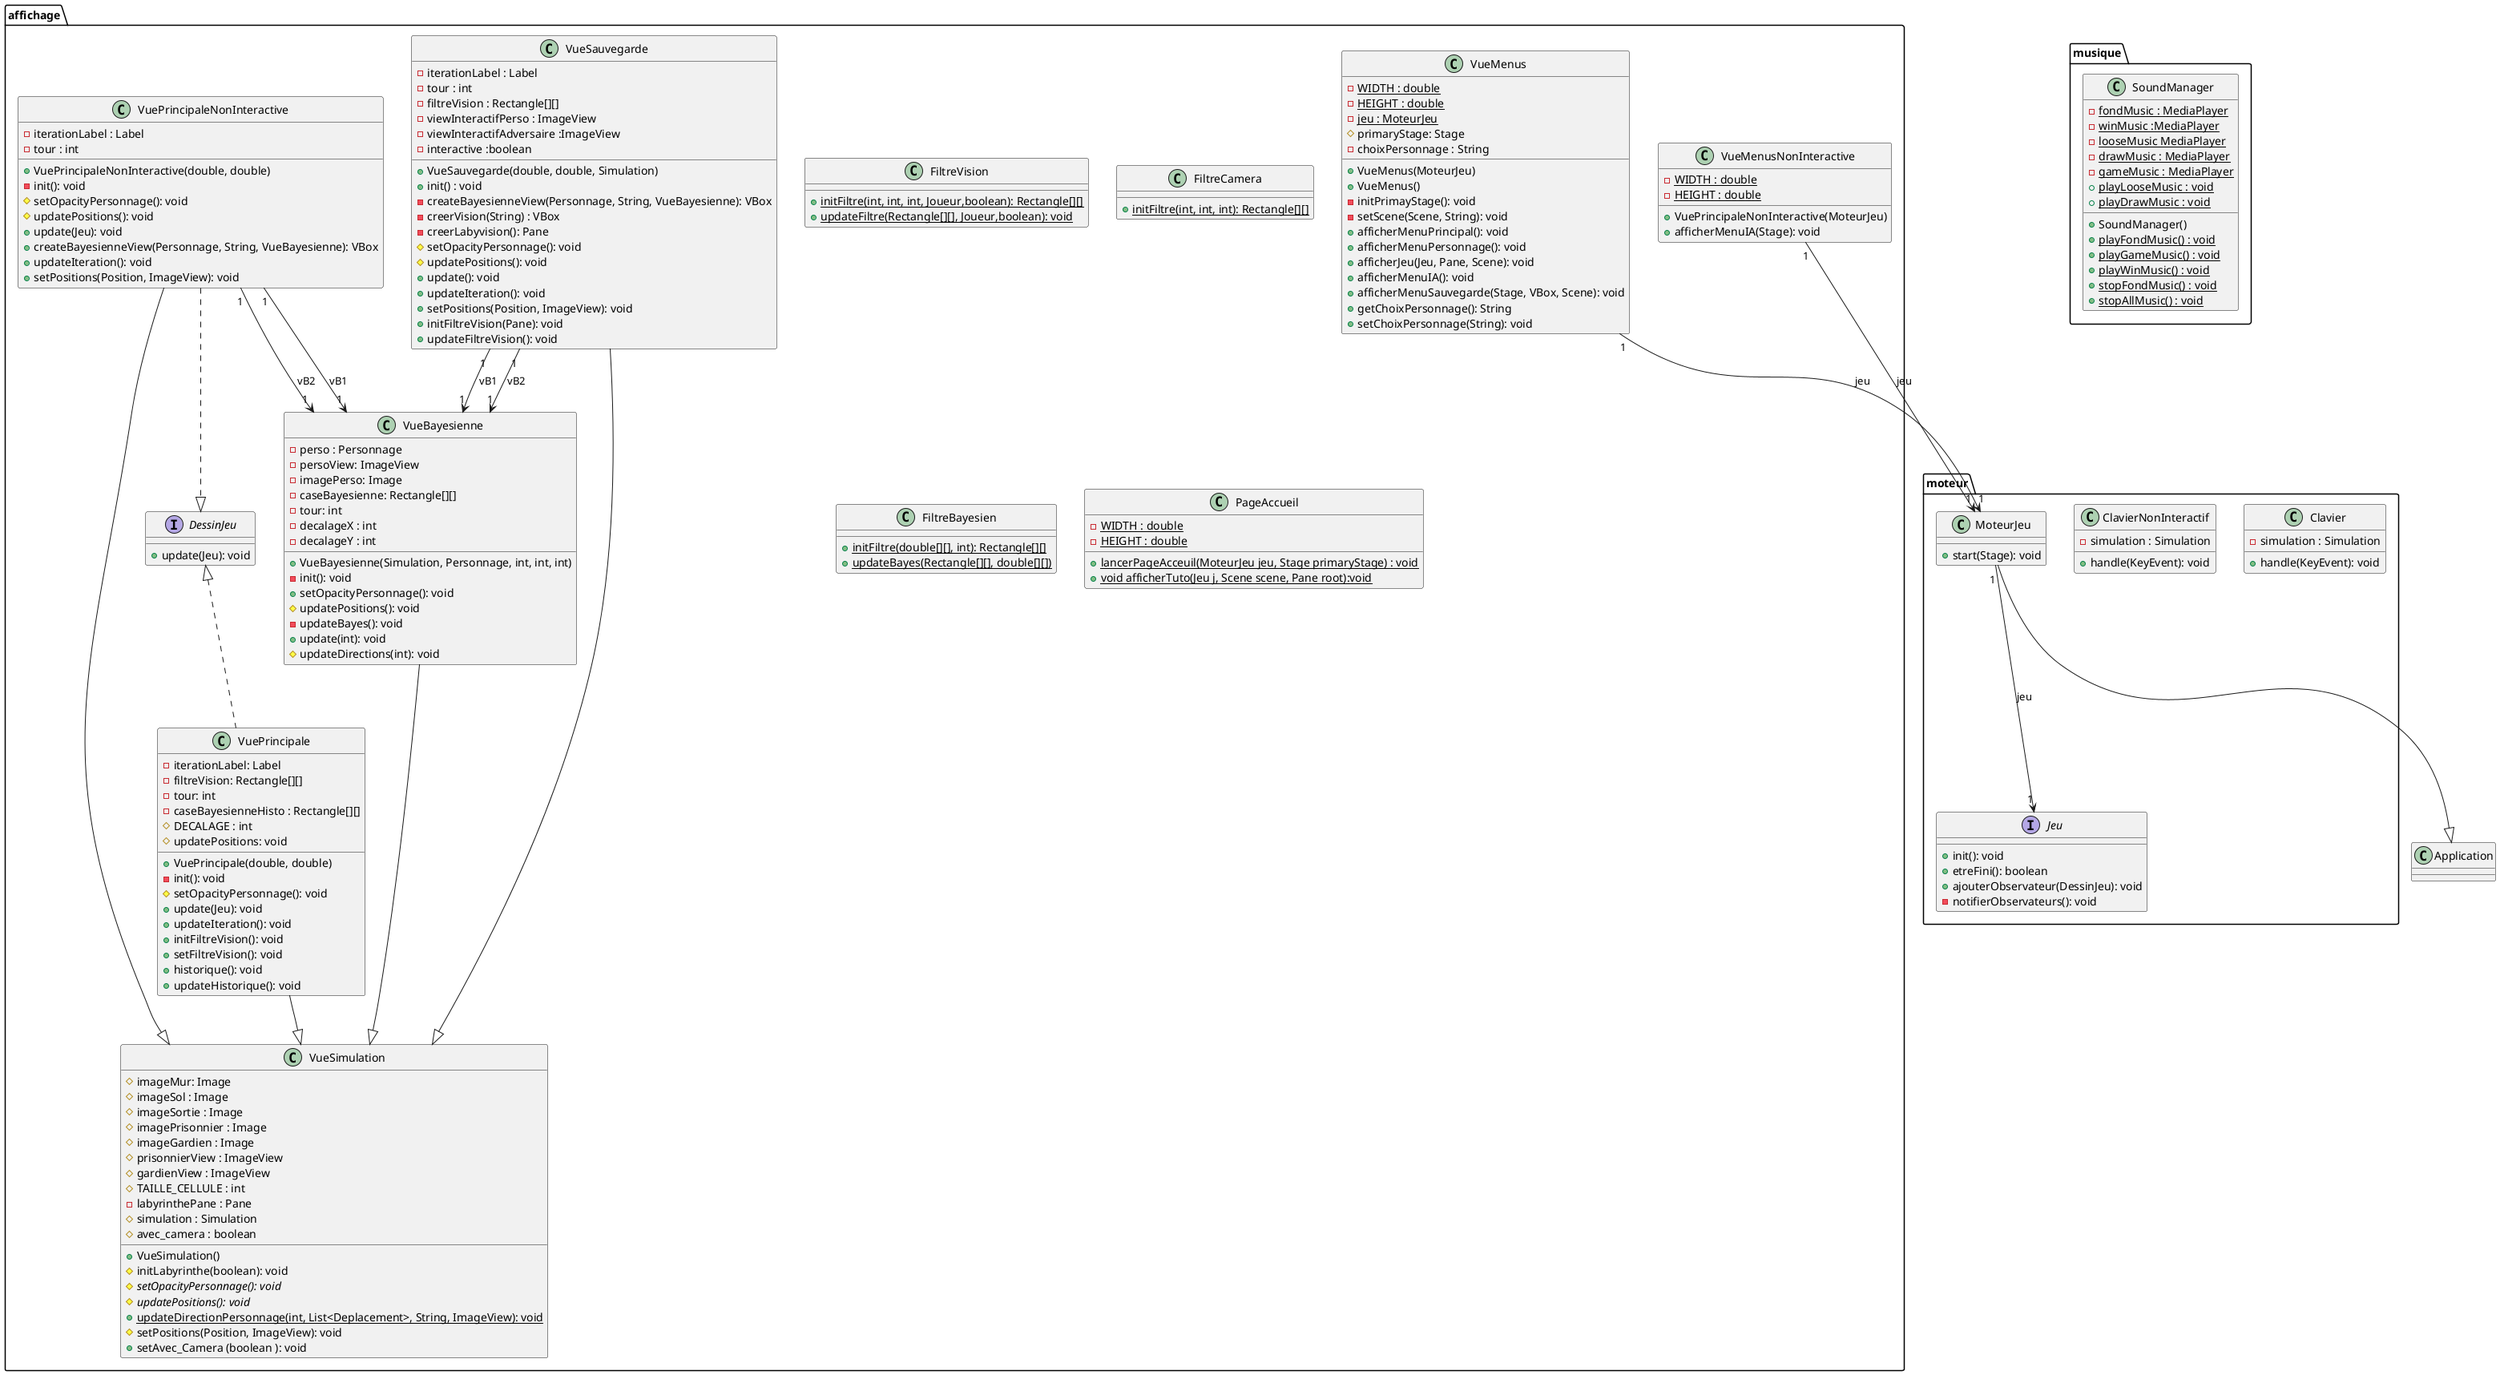 @startuml

package "moteur"{
  Interface Jeu{
    + init(): void
    + etreFini(): boolean
    + ajouterObservateur(DessinJeu): void
    - notifierObservateurs(): void
  }
  class Clavier{
    - simulation : Simulation
    + handle(KeyEvent): void
  }
  class ClavierNonInteractif{
    - simulation : Simulation
    + handle(KeyEvent): void
  }
  class MoteurJeu{
    + start(Stage): void
  }
}
package "musique" {
    class SoundManager{
     - {static} fondMusic : MediaPlayer
     - {static} winMusic :MediaPlayer
     - {static} looseMusic MediaPlayer
     - {static} drawMusic : MediaPlayer
     - {static} gameMusic : MediaPlayer
     + SoundManager()
     + {static} playFondMusic() : void
     + {static} playGameMusic() : void
     + {static} playWinMusic() : void
     + {static} playLooseMusic : void
     + {static} playDrawMusic : void
     + {static} stopFondMusic() : void
     + {static} stopAllMusic() : void
    }
}
package "affichage" {
  Interface DessinJeu{
    + update(Jeu): void
  }
  class FiltreVision{
    + {static} initFiltre(int, int, int, Joueur,boolean): Rectangle[][]
    + {static} updateFiltre(Rectangle[][], Joueur,boolean): void
  }
  class FiltreCamera{
      + {static} initFiltre(int, int, int): Rectangle[][]
    }
  class VueSimulation{
    # imageMur: Image
    # imageSol : Image
    # imageSortie : Image
    # imagePrisonnier : Image
    # imageGardien : Image
    # prisonnierView : ImageView
    # gardienView : ImageView
    # TAILLE_CELLULE : int
    - labyrinthePane : Pane
    # simulation : Simulation
    # avec_camera : boolean
    + VueSimulation()
    # initLabyrinthe(boolean): void
    # {abstract} setOpacityPersonnage(): void
    # {abstract} updatePositions(): void
    + {static} updateDirectionPersonnage(int, List<Deplacement>, String, ImageView): void
    # setPositions(Position, ImageView): void
    + setAvec_Camera (boolean ): void
  }
  class FiltreBayesien{
    + {static} initFiltre(double[][], int): Rectangle[][]
    + {static} updateBayes(Rectangle[][], double[][])
  }

  class VuePrincipale{
    - iterationLabel: Label
    - filtreVision: Rectangle[][]
    - tour: int
    - caseBayesienneHisto : Rectangle[][]
    # DECALAGE : int
    + VuePrincipale(double, double)
    - init(): void
    # setOpacityPersonnage(): void
    # updatePositions: void
    + update(Jeu): void
    + updateIteration(): void
    + initFiltreVision(): void
    + setFiltreVision(): void
    + historique(): void
    + updateHistorique(): void
  }

  class VueBayesienne{
      - perso : Personnage
      - persoView: ImageView
      - imagePerso: Image
      - caseBayesienne: Rectangle[][]
      - tour: int
      - decalageX : int
      - decalageY : int
      + VueBayesienne(Simulation, Personnage, int, int, int)
      - init(): void
      + setOpacityPersonnage(): void
      # updatePositions(): void
      - updateBayes(): void
      + update(int): void
      # updateDirections(int): void
  }
  class VuePrincipaleNonInteractive{
    - iterationLabel : Label
    - tour : int
    + VuePrincipaleNonInteractive(double, double)
    - init(): void
    # setOpacityPersonnage(): void
    # updatePositions(): void
    + update(Jeu): void
    + createBayesienneView(Personnage, String, VueBayesienne): VBox
    + updateIteration(): void
    + setPositions(Position, ImageView): void
  }
  class PageAccueil{
     - {static} WIDTH : double
     - {static} HEIGHT : double
     + {static} lancerPageAcceuil(MoteurJeu jeu, Stage primaryStage) : void
     + {static} void afficherTuto(Jeu j, Scene scene, Pane root):void
    }
  class VueMenus{
    - {static} WIDTH : double
    - {static} HEIGHT : double
    - {static} jeu : MoteurJeu
    # primaryStage: Stage
    - choixPersonnage : String
    + VueMenus(MoteurJeu)
    + VueMenus()
    - initPrimayStage(): void
    - setScene(Scene, String): void
    + afficherMenuPrincipal(): void
    + afficherMenuPersonnage(): void
    + afficherJeu(Jeu, Pane, Scene): void
    + afficherMenuIA(): void
    + afficherMenuSauvegarde(Stage, VBox, Scene): void
    + getChoixPersonnage(): String
    + setChoixPersonnage(String): void
  }
  class VueMenusNonInteractive{
    - {static} WIDTH : double
    - {static} HEIGHT : double
    + VuePrincipaleNonInteractive(MoteurJeu)
    + afficherMenuIA(Stage): void
  }
  class VueSauvegarde{
    - iterationLabel : Label
    - tour : int
    - filtreVision : Rectangle[][]
    - viewInteractifPerso : ImageView
    - viewInteractifAdversaire :ImageView
    - interactive :boolean
    + VueSauvegarde(double, double, Simulation)
    + init() : void
    - createBayesienneView(Personnage, String, VueBayesienne): VBox
    - creerVision(String) : VBox
    - creerLabyvision(): Pane
    # setOpacityPersonnage(): void
    # updatePositions(): void
    + update(): void
    + updateIteration(): void
    + setPositions(Position, ImageView): void
    + initFiltreVision(Pane): void
    + updateFiltreVision(): void
  }
}

MoteurJeu --|> Application
MoteurJeu "1" --> "1" Jeu: jeu


DessinJeu <|.. VuePrincipale
VuePrincipale --|> VueSimulation
VueBayesienne --|> VueSimulation
VuePrincipaleNonInteractive --|> VueSimulation
VuePrincipaleNonInteractive ..|> DessinJeu
VueMenus "1" --> "1" MoteurJeu : jeu
VueMenusNonInteractive "1" --> "1" MoteurJeu : jeu
VuePrincipaleNonInteractive "1" --> "1" VueBayesienne: vB1
VuePrincipaleNonInteractive "1" --> "1" VueBayesienne: vB2
VueSauvegarde --|> VueSimulation
VueSauvegarde "1" --> "1" VueBayesienne: vB1
VueSauvegarde "1" --> "1" VueBayesienne: vB2

@enduml